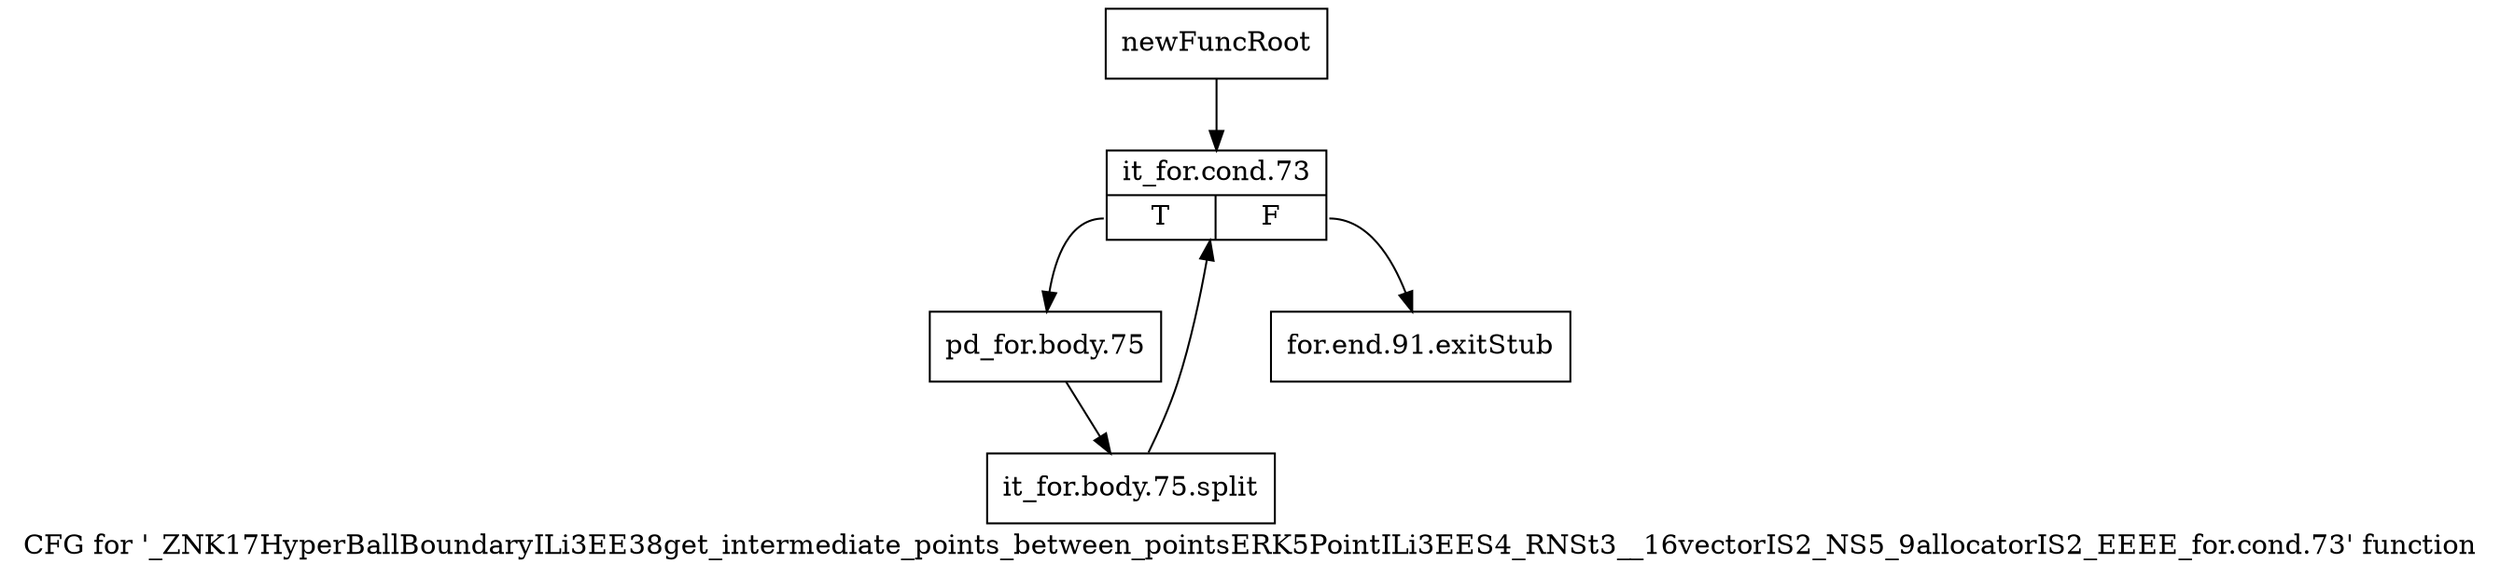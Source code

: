 digraph "CFG for '_ZNK17HyperBallBoundaryILi3EE38get_intermediate_points_between_pointsERK5PointILi3EES4_RNSt3__16vectorIS2_NS5_9allocatorIS2_EEEE_for.cond.73' function" {
	label="CFG for '_ZNK17HyperBallBoundaryILi3EE38get_intermediate_points_between_pointsERK5PointILi3EES4_RNSt3__16vectorIS2_NS5_9allocatorIS2_EEEE_for.cond.73' function";

	Node0x98f9680 [shape=record,label="{newFuncRoot}"];
	Node0x98f9680 -> Node0x98f9720;
	Node0x98f96d0 [shape=record,label="{for.end.91.exitStub}"];
	Node0x98f9720 [shape=record,label="{it_for.cond.73|{<s0>T|<s1>F}}"];
	Node0x98f9720:s0 -> Node0x98f9770;
	Node0x98f9720:s1 -> Node0x98f96d0;
	Node0x98f9770 [shape=record,label="{pd_for.body.75}"];
	Node0x98f9770 -> Node0xbccadd0;
	Node0xbccadd0 [shape=record,label="{it_for.body.75.split}"];
	Node0xbccadd0 -> Node0x98f9720;
}
